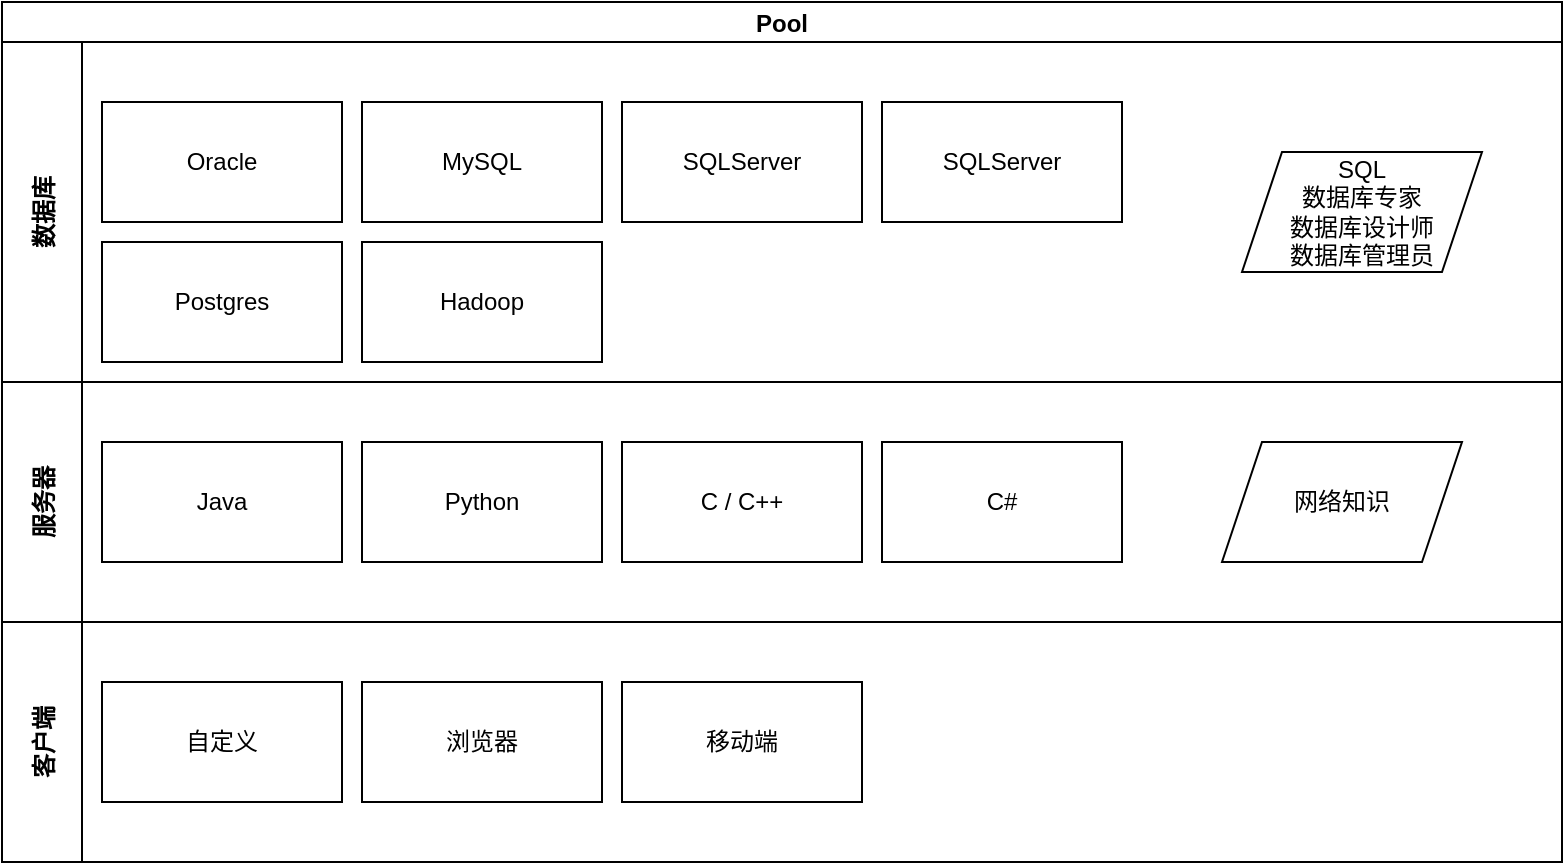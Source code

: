 <mxfile version="18.0.7" type="github">
  <diagram id="prtHgNgQTEPvFCAcTncT" name="Page-1">
    <mxGraphModel dx="1038" dy="547" grid="1" gridSize="10" guides="1" tooltips="1" connect="1" arrows="1" fold="1" page="1" pageScale="1" pageWidth="827" pageHeight="1169" math="0" shadow="0">
      <root>
        <mxCell id="0" />
        <mxCell id="1" parent="0" />
        <mxCell id="aBhrjclaN4uE-l7T1827-14" value="Pool" style="swimlane;childLayout=stackLayout;resizeParent=1;resizeParentMax=0;horizontal=1;startSize=20;horizontalStack=0;" vertex="1" parent="1">
          <mxGeometry x="20" y="40" width="780" height="430" as="geometry" />
        </mxCell>
        <mxCell id="aBhrjclaN4uE-l7T1827-15" value="数据库" style="swimlane;startSize=40;horizontal=0;" vertex="1" parent="aBhrjclaN4uE-l7T1827-14">
          <mxGeometry y="20" width="780" height="170" as="geometry" />
        </mxCell>
        <mxCell id="aBhrjclaN4uE-l7T1827-18" value="Oracle" style="rounded=0;whiteSpace=wrap;html=1;" vertex="1" parent="aBhrjclaN4uE-l7T1827-15">
          <mxGeometry x="50" y="30" width="120" height="60" as="geometry" />
        </mxCell>
        <mxCell id="aBhrjclaN4uE-l7T1827-23" value="MySQL" style="rounded=0;whiteSpace=wrap;html=1;" vertex="1" parent="aBhrjclaN4uE-l7T1827-15">
          <mxGeometry x="180" y="30" width="120" height="60" as="geometry" />
        </mxCell>
        <mxCell id="aBhrjclaN4uE-l7T1827-24" value="SQLServer" style="rounded=0;whiteSpace=wrap;html=1;" vertex="1" parent="aBhrjclaN4uE-l7T1827-15">
          <mxGeometry x="310" y="30" width="120" height="60" as="geometry" />
        </mxCell>
        <mxCell id="aBhrjclaN4uE-l7T1827-25" value="SQLServer" style="rounded=0;whiteSpace=wrap;html=1;" vertex="1" parent="aBhrjclaN4uE-l7T1827-15">
          <mxGeometry x="440" y="30" width="120" height="60" as="geometry" />
        </mxCell>
        <mxCell id="aBhrjclaN4uE-l7T1827-26" value="Postgres" style="rounded=0;whiteSpace=wrap;html=1;" vertex="1" parent="aBhrjclaN4uE-l7T1827-15">
          <mxGeometry x="50" y="100" width="120" height="60" as="geometry" />
        </mxCell>
        <mxCell id="aBhrjclaN4uE-l7T1827-27" value="Hadoop" style="rounded=0;whiteSpace=wrap;html=1;" vertex="1" parent="aBhrjclaN4uE-l7T1827-15">
          <mxGeometry x="180" y="100" width="120" height="60" as="geometry" />
        </mxCell>
        <mxCell id="aBhrjclaN4uE-l7T1827-34" value="SQL&lt;br&gt;数据库专家&lt;br&gt;数据库设计师&lt;br&gt;数据库管理员" style="shape=parallelogram;perimeter=parallelogramPerimeter;whiteSpace=wrap;html=1;fixedSize=1;" vertex="1" parent="aBhrjclaN4uE-l7T1827-15">
          <mxGeometry x="620" y="55" width="120" height="60" as="geometry" />
        </mxCell>
        <mxCell id="aBhrjclaN4uE-l7T1827-16" value="服务器" style="swimlane;startSize=40;horizontal=0;" vertex="1" parent="aBhrjclaN4uE-l7T1827-14">
          <mxGeometry y="190" width="780" height="120" as="geometry" />
        </mxCell>
        <mxCell id="aBhrjclaN4uE-l7T1827-28" value="Java&lt;span style=&quot;color: rgba(0, 0, 0, 0); font-family: monospace; font-size: 0px; text-align: start;&quot;&gt;%3CmxGraphModel%3E%3Croot%3E%3CmxCell%20id%3D%220%22%2F%3E%3CmxCell%20id%3D%221%22%20parent%3D%220%22%2F%3E%3CmxCell%20id%3D%222%22%20value%3D%22SQLServer%22%20style%3D%22rounded%3D0%3BwhiteSpace%3Dwrap%3Bhtml%3D1%3B%22%20vertex%3D%221%22%20parent%3D%221%22%3E%3CmxGeometry%20x%3D%22480%22%20y%3D%22140%22%20width%3D%22120%22%20height%3D%2260%22%20as%3D%22geometry%22%2F%3E%3C%2FmxCell%3E%3C%2Froot%3E%3C%2FmxGraphModel%3E&lt;/span&gt;" style="rounded=0;whiteSpace=wrap;html=1;" vertex="1" parent="aBhrjclaN4uE-l7T1827-16">
          <mxGeometry x="50" y="30" width="120" height="60" as="geometry" />
        </mxCell>
        <mxCell id="aBhrjclaN4uE-l7T1827-29" value="Python" style="rounded=0;whiteSpace=wrap;html=1;" vertex="1" parent="aBhrjclaN4uE-l7T1827-16">
          <mxGeometry x="180" y="30" width="120" height="60" as="geometry" />
        </mxCell>
        <mxCell id="aBhrjclaN4uE-l7T1827-30" value="C / C++" style="rounded=0;whiteSpace=wrap;html=1;" vertex="1" parent="aBhrjclaN4uE-l7T1827-16">
          <mxGeometry x="310" y="30" width="120" height="60" as="geometry" />
        </mxCell>
        <mxCell id="aBhrjclaN4uE-l7T1827-31" value="C#" style="rounded=0;whiteSpace=wrap;html=1;" vertex="1" parent="aBhrjclaN4uE-l7T1827-16">
          <mxGeometry x="440" y="30" width="120" height="60" as="geometry" />
        </mxCell>
        <mxCell id="aBhrjclaN4uE-l7T1827-35" value="网络知识" style="shape=parallelogram;perimeter=parallelogramPerimeter;whiteSpace=wrap;html=1;fixedSize=1;" vertex="1" parent="aBhrjclaN4uE-l7T1827-16">
          <mxGeometry x="610" y="30" width="120" height="60" as="geometry" />
        </mxCell>
        <mxCell id="aBhrjclaN4uE-l7T1827-17" value="客户端" style="swimlane;startSize=40;horizontal=0;" vertex="1" parent="aBhrjclaN4uE-l7T1827-14">
          <mxGeometry y="310" width="780" height="120" as="geometry" />
        </mxCell>
        <mxCell id="aBhrjclaN4uE-l7T1827-32" value="自定义" style="rounded=0;whiteSpace=wrap;html=1;" vertex="1" parent="aBhrjclaN4uE-l7T1827-17">
          <mxGeometry x="50" y="30" width="120" height="60" as="geometry" />
        </mxCell>
        <mxCell id="aBhrjclaN4uE-l7T1827-33" value="浏览器" style="rounded=0;whiteSpace=wrap;html=1;" vertex="1" parent="aBhrjclaN4uE-l7T1827-17">
          <mxGeometry x="180" y="30" width="120" height="60" as="geometry" />
        </mxCell>
        <mxCell id="aBhrjclaN4uE-l7T1827-36" value="移动端" style="rounded=0;whiteSpace=wrap;html=1;" vertex="1" parent="aBhrjclaN4uE-l7T1827-17">
          <mxGeometry x="310" y="30" width="120" height="60" as="geometry" />
        </mxCell>
      </root>
    </mxGraphModel>
  </diagram>
</mxfile>
